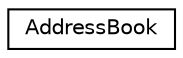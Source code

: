 digraph "Graphical Class Hierarchy"
{
  edge [fontname="Helvetica",fontsize="10",labelfontname="Helvetica",labelfontsize="10"];
  node [fontname="Helvetica",fontsize="10",shape=record];
  rankdir="LR";
  Node1 [label="AddressBook",height=0.2,width=0.4,color="black", fillcolor="white", style="filled",URL="$classAddressBook.html"];
}
